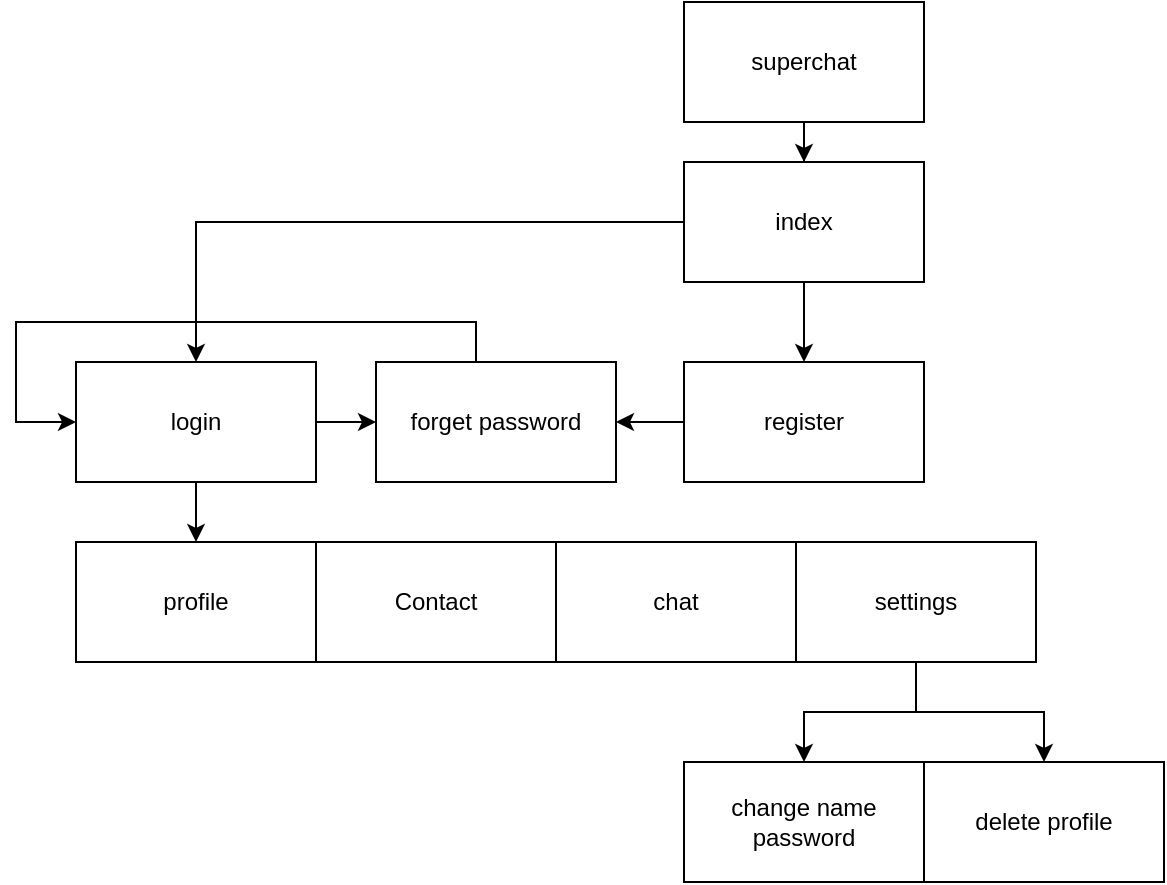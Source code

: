 <mxfile version="21.2.3" type="device">
  <diagram name="Страница 1" id="Kb5IOaVKP9OoDzqMWrbq">
    <mxGraphModel dx="1235" dy="684" grid="1" gridSize="10" guides="1" tooltips="1" connect="1" arrows="1" fold="1" page="1" pageScale="1" pageWidth="827" pageHeight="1169" math="0" shadow="0">
      <root>
        <mxCell id="0" />
        <mxCell id="1" parent="0" />
        <mxCell id="hK7ayWqrs4mGGQJBOrNQ-13" style="edgeStyle=orthogonalEdgeStyle;rounded=0;orthogonalLoop=1;jettySize=auto;html=1;" edge="1" parent="1" source="hK7ayWqrs4mGGQJBOrNQ-1" target="hK7ayWqrs4mGGQJBOrNQ-3">
          <mxGeometry relative="1" as="geometry" />
        </mxCell>
        <mxCell id="hK7ayWqrs4mGGQJBOrNQ-1" value="superchat" style="rounded=0;whiteSpace=wrap;html=1;" vertex="1" parent="1">
          <mxGeometry x="354" y="10" width="120" height="60" as="geometry" />
        </mxCell>
        <mxCell id="hK7ayWqrs4mGGQJBOrNQ-14" style="edgeStyle=orthogonalEdgeStyle;rounded=0;orthogonalLoop=1;jettySize=auto;html=1;" edge="1" parent="1" source="hK7ayWqrs4mGGQJBOrNQ-3" target="hK7ayWqrs4mGGQJBOrNQ-5">
          <mxGeometry relative="1" as="geometry" />
        </mxCell>
        <mxCell id="hK7ayWqrs4mGGQJBOrNQ-15" style="edgeStyle=orthogonalEdgeStyle;rounded=0;orthogonalLoop=1;jettySize=auto;html=1;entryX=0.5;entryY=0;entryDx=0;entryDy=0;" edge="1" parent="1" source="hK7ayWqrs4mGGQJBOrNQ-3" target="hK7ayWqrs4mGGQJBOrNQ-4">
          <mxGeometry relative="1" as="geometry" />
        </mxCell>
        <mxCell id="hK7ayWqrs4mGGQJBOrNQ-3" value="index&lt;br&gt;" style="rounded=0;whiteSpace=wrap;html=1;" vertex="1" parent="1">
          <mxGeometry x="354" y="90" width="120" height="60" as="geometry" />
        </mxCell>
        <mxCell id="hK7ayWqrs4mGGQJBOrNQ-16" style="edgeStyle=orthogonalEdgeStyle;rounded=0;orthogonalLoop=1;jettySize=auto;html=1;" edge="1" parent="1" source="hK7ayWqrs4mGGQJBOrNQ-4" target="hK7ayWqrs4mGGQJBOrNQ-6">
          <mxGeometry relative="1" as="geometry" />
        </mxCell>
        <mxCell id="hK7ayWqrs4mGGQJBOrNQ-25" style="edgeStyle=orthogonalEdgeStyle;rounded=0;orthogonalLoop=1;jettySize=auto;html=1;" edge="1" parent="1" source="hK7ayWqrs4mGGQJBOrNQ-4" target="hK7ayWqrs4mGGQJBOrNQ-7">
          <mxGeometry relative="1" as="geometry" />
        </mxCell>
        <mxCell id="hK7ayWqrs4mGGQJBOrNQ-4" value="login" style="rounded=0;whiteSpace=wrap;html=1;" vertex="1" parent="1">
          <mxGeometry x="50" y="190" width="120" height="60" as="geometry" />
        </mxCell>
        <mxCell id="hK7ayWqrs4mGGQJBOrNQ-17" style="edgeStyle=orthogonalEdgeStyle;rounded=0;orthogonalLoop=1;jettySize=auto;html=1;" edge="1" parent="1" source="hK7ayWqrs4mGGQJBOrNQ-5" target="hK7ayWqrs4mGGQJBOrNQ-6">
          <mxGeometry relative="1" as="geometry" />
        </mxCell>
        <mxCell id="hK7ayWqrs4mGGQJBOrNQ-5" value="register" style="rounded=0;whiteSpace=wrap;html=1;" vertex="1" parent="1">
          <mxGeometry x="354" y="190" width="120" height="60" as="geometry" />
        </mxCell>
        <mxCell id="hK7ayWqrs4mGGQJBOrNQ-18" style="edgeStyle=orthogonalEdgeStyle;rounded=0;orthogonalLoop=1;jettySize=auto;html=1;entryX=0;entryY=0.5;entryDx=0;entryDy=0;" edge="1" parent="1" source="hK7ayWqrs4mGGQJBOrNQ-6" target="hK7ayWqrs4mGGQJBOrNQ-4">
          <mxGeometry relative="1" as="geometry">
            <Array as="points">
              <mxPoint x="250" y="170" />
              <mxPoint x="20" y="170" />
              <mxPoint x="20" y="220" />
            </Array>
          </mxGeometry>
        </mxCell>
        <mxCell id="hK7ayWqrs4mGGQJBOrNQ-6" value="forget password" style="rounded=0;whiteSpace=wrap;html=1;" vertex="1" parent="1">
          <mxGeometry x="200" y="190" width="120" height="60" as="geometry" />
        </mxCell>
        <mxCell id="hK7ayWqrs4mGGQJBOrNQ-7" value="profile" style="rounded=0;whiteSpace=wrap;html=1;" vertex="1" parent="1">
          <mxGeometry x="50" y="280" width="120" height="60" as="geometry" />
        </mxCell>
        <mxCell id="hK7ayWqrs4mGGQJBOrNQ-8" value="chat" style="rounded=0;whiteSpace=wrap;html=1;" vertex="1" parent="1">
          <mxGeometry x="290" y="280" width="120" height="60" as="geometry" />
        </mxCell>
        <mxCell id="hK7ayWqrs4mGGQJBOrNQ-23" style="edgeStyle=orthogonalEdgeStyle;rounded=0;orthogonalLoop=1;jettySize=auto;html=1;" edge="1" parent="1" source="hK7ayWqrs4mGGQJBOrNQ-9" target="hK7ayWqrs4mGGQJBOrNQ-21">
          <mxGeometry relative="1" as="geometry" />
        </mxCell>
        <mxCell id="hK7ayWqrs4mGGQJBOrNQ-26" style="edgeStyle=orthogonalEdgeStyle;rounded=0;orthogonalLoop=1;jettySize=auto;html=1;" edge="1" parent="1" source="hK7ayWqrs4mGGQJBOrNQ-9" target="hK7ayWqrs4mGGQJBOrNQ-22">
          <mxGeometry relative="1" as="geometry" />
        </mxCell>
        <mxCell id="hK7ayWqrs4mGGQJBOrNQ-9" value="settings" style="rounded=0;whiteSpace=wrap;html=1;" vertex="1" parent="1">
          <mxGeometry x="410" y="280" width="120" height="60" as="geometry" />
        </mxCell>
        <mxCell id="hK7ayWqrs4mGGQJBOrNQ-11" value="Contact" style="rounded=0;whiteSpace=wrap;html=1;" vertex="1" parent="1">
          <mxGeometry x="170" y="280" width="120" height="60" as="geometry" />
        </mxCell>
        <mxCell id="hK7ayWqrs4mGGQJBOrNQ-21" value="change name password" style="rounded=0;whiteSpace=wrap;html=1;" vertex="1" parent="1">
          <mxGeometry x="354" y="390" width="120" height="60" as="geometry" />
        </mxCell>
        <mxCell id="hK7ayWqrs4mGGQJBOrNQ-22" value="delete profile" style="rounded=0;whiteSpace=wrap;html=1;" vertex="1" parent="1">
          <mxGeometry x="474" y="390" width="120" height="60" as="geometry" />
        </mxCell>
      </root>
    </mxGraphModel>
  </diagram>
</mxfile>
